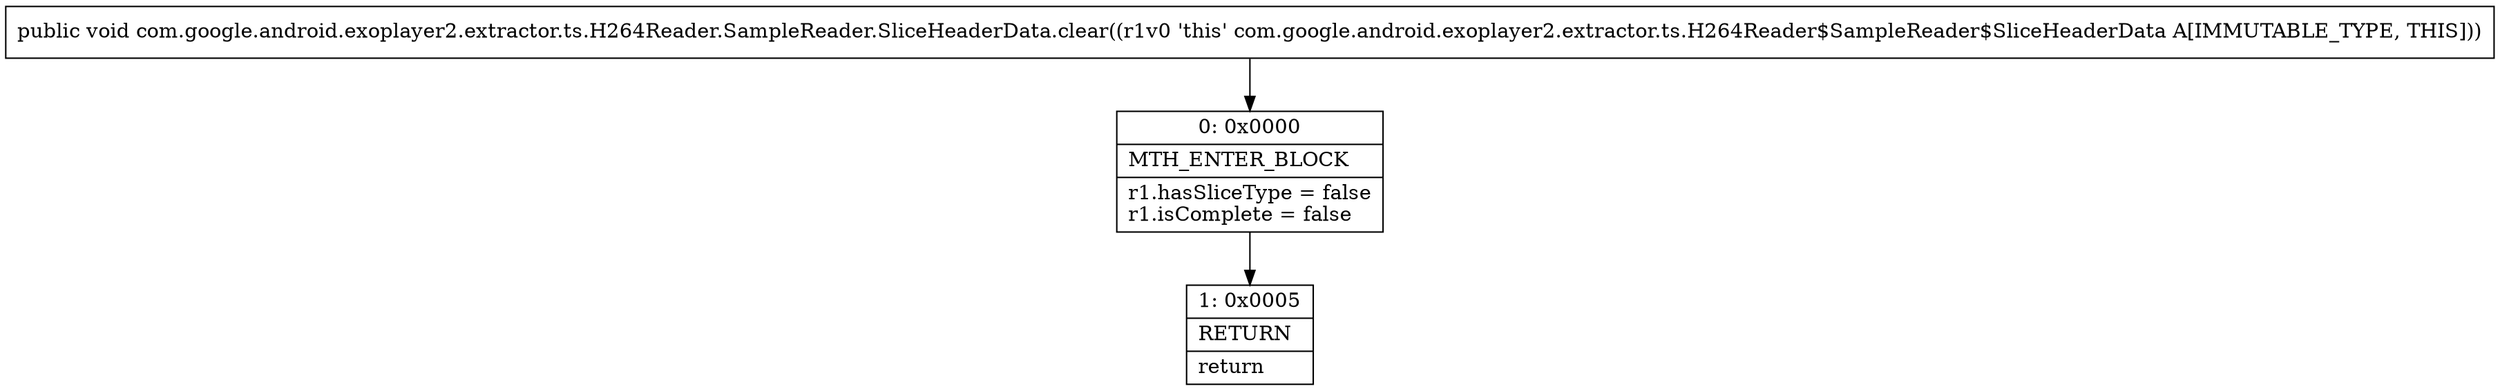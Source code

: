 digraph "CFG forcom.google.android.exoplayer2.extractor.ts.H264Reader.SampleReader.SliceHeaderData.clear()V" {
Node_0 [shape=record,label="{0\:\ 0x0000|MTH_ENTER_BLOCK\l|r1.hasSliceType = false\lr1.isComplete = false\l}"];
Node_1 [shape=record,label="{1\:\ 0x0005|RETURN\l|return\l}"];
MethodNode[shape=record,label="{public void com.google.android.exoplayer2.extractor.ts.H264Reader.SampleReader.SliceHeaderData.clear((r1v0 'this' com.google.android.exoplayer2.extractor.ts.H264Reader$SampleReader$SliceHeaderData A[IMMUTABLE_TYPE, THIS])) }"];
MethodNode -> Node_0;
Node_0 -> Node_1;
}

